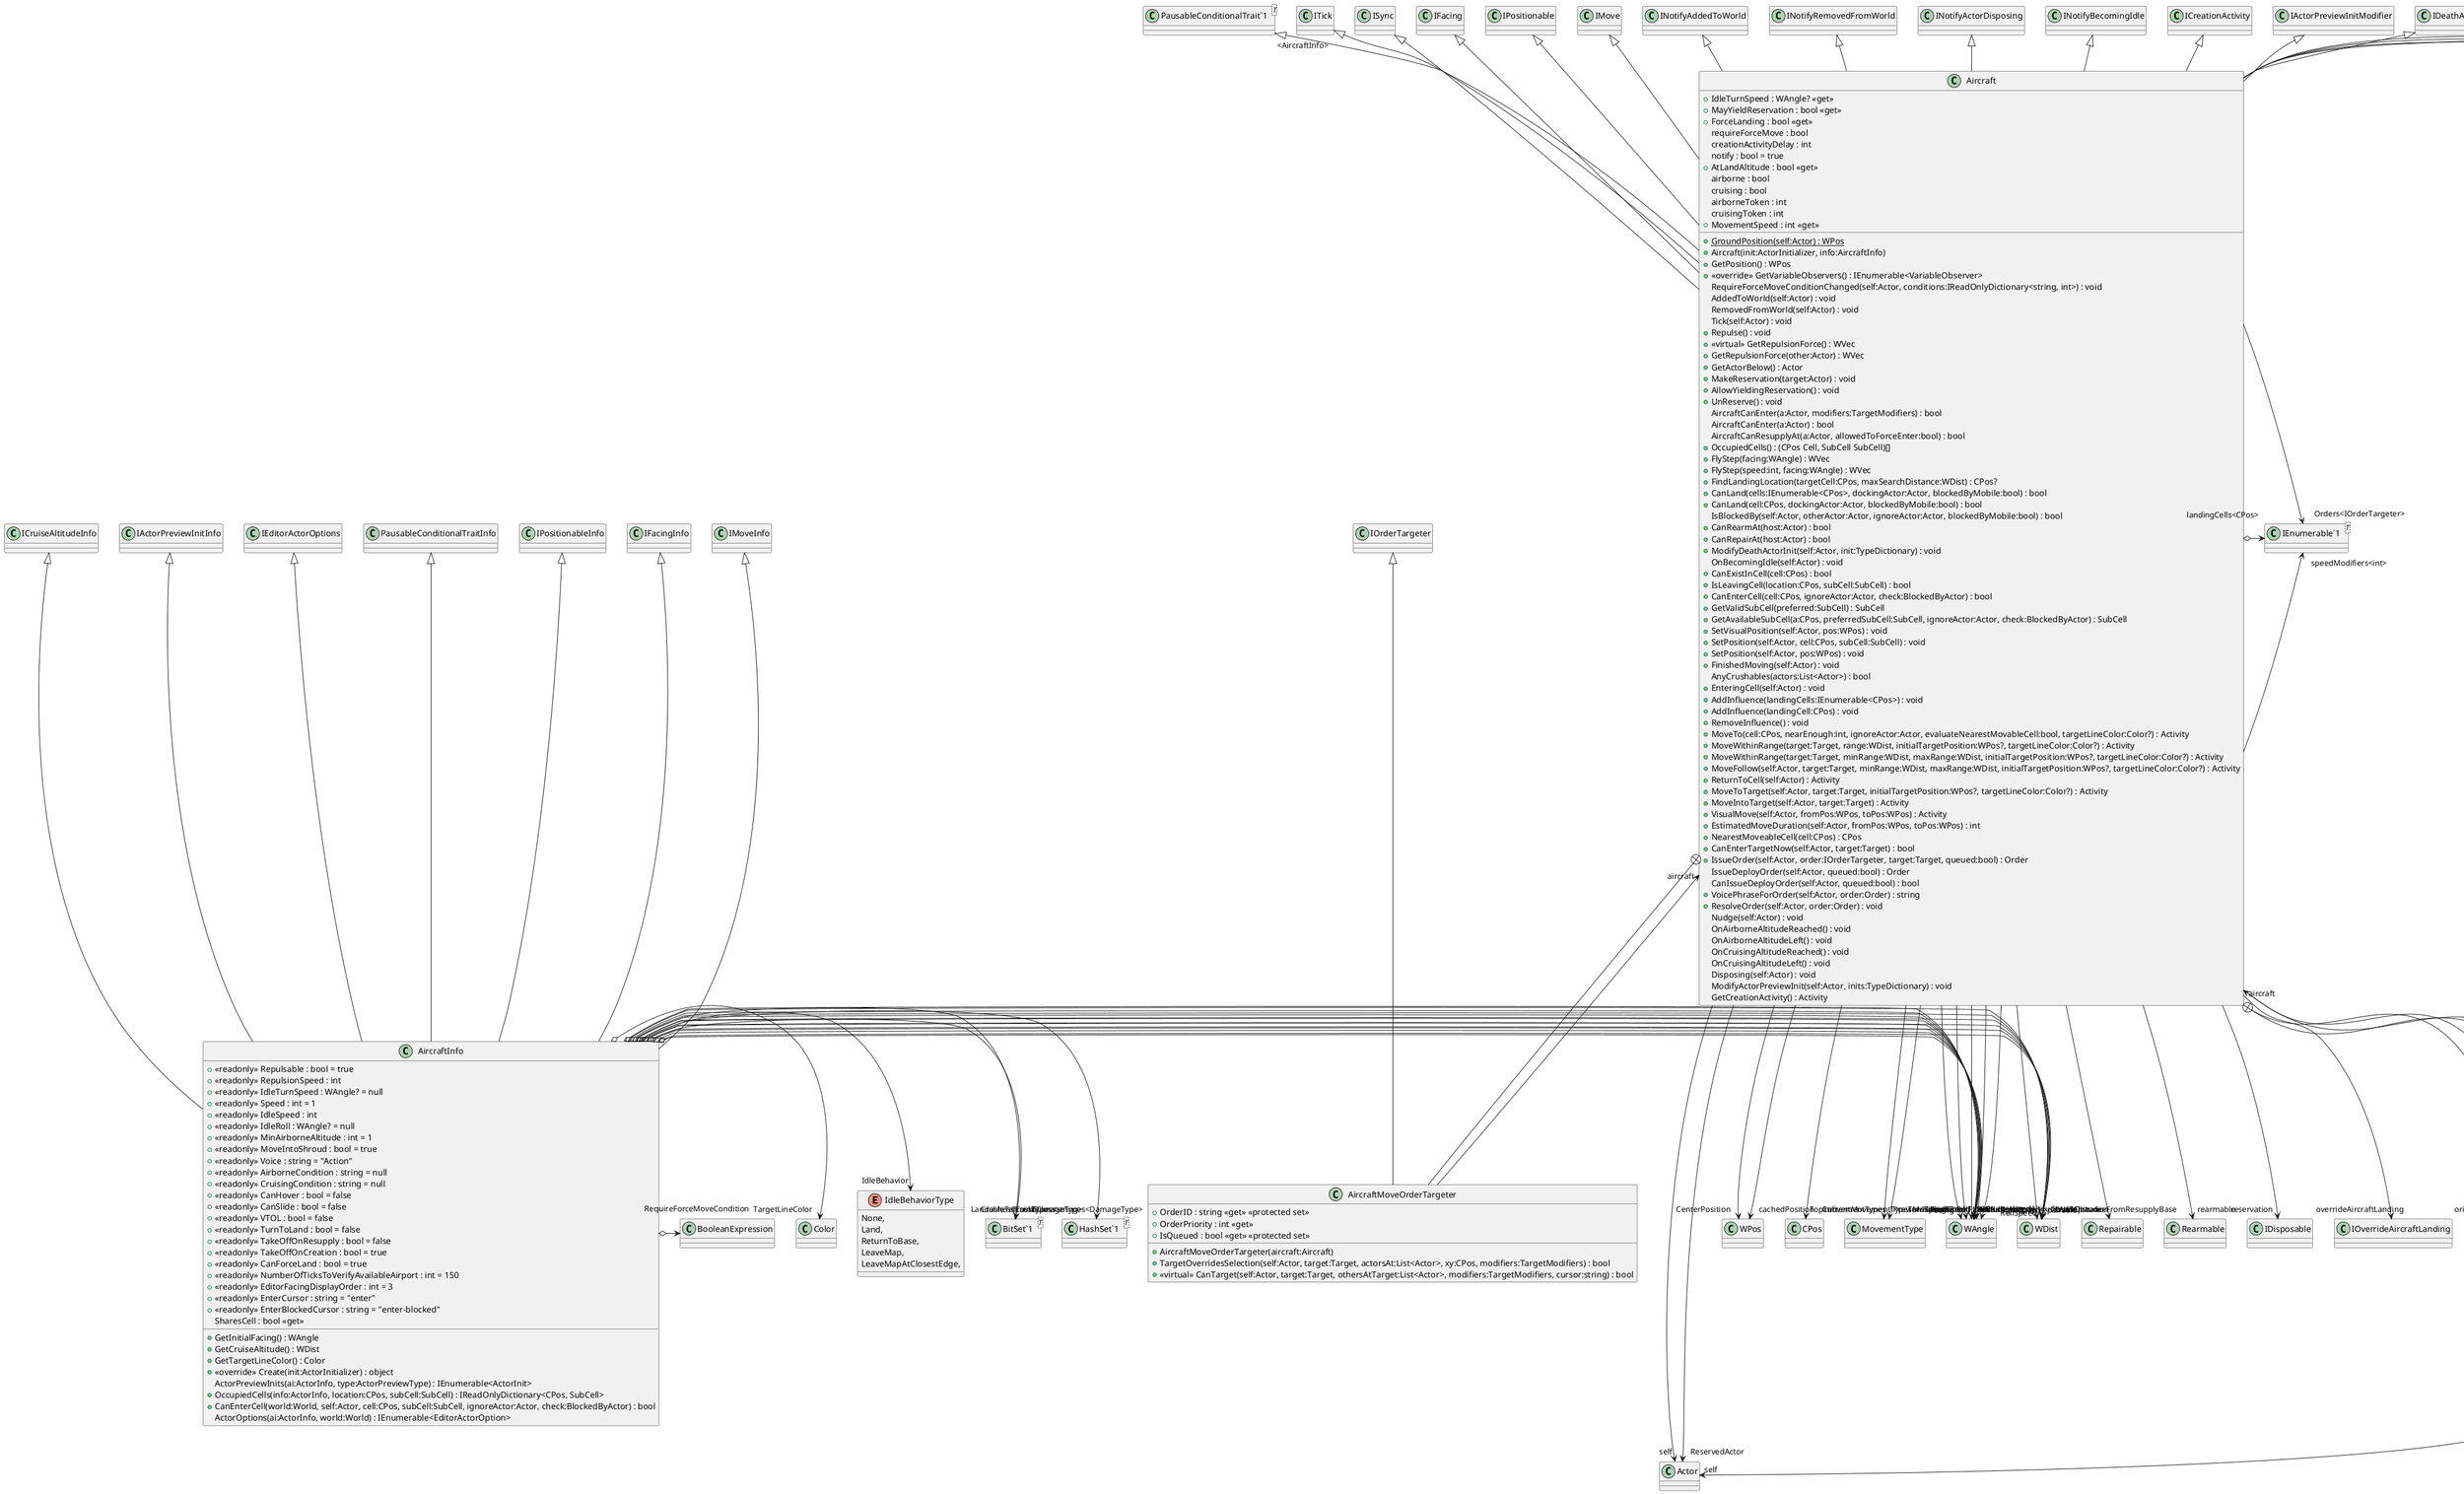 @startuml
enum IdleBehaviorType {
    None,
    Land,
    ReturnToBase,
    LeaveMap,
    LeaveMapAtClosestEdge,
}
class AircraftInfo {
    + <<readonly>> Repulsable : bool = true
    + <<readonly>> RepulsionSpeed : int
    + <<readonly>> IdleTurnSpeed : WAngle? = null
    + <<readonly>> Speed : int = 1
    + <<readonly>> IdleSpeed : int
    + <<readonly>> IdleRoll : WAngle? = null
    + <<readonly>> MinAirborneAltitude : int = 1
    + <<readonly>> MoveIntoShroud : bool = true
    + <<readonly>> Voice : string = "Action"
    + <<readonly>> AirborneCondition : string = null
    + <<readonly>> CruisingCondition : string = null
    + <<readonly>> CanHover : bool = false
    + <<readonly>> CanSlide : bool = false
    + <<readonly>> VTOL : bool = false
    + <<readonly>> TurnToLand : bool = false
    + <<readonly>> TakeOffOnResupply : bool = false
    + <<readonly>> TakeOffOnCreation : bool = true
    + <<readonly>> CanForceLand : bool = true
    + <<readonly>> NumberOfTicksToVerifyAvailableAirport : int = 150
    + <<readonly>> EditorFacingDisplayOrder : int = 3
    + <<readonly>> EnterCursor : string = "enter"
    + <<readonly>> EnterBlockedCursor : string = "enter-blocked"
    + GetInitialFacing() : WAngle
    + GetCruiseAltitude() : WDist
    + GetTargetLineColor() : Color
    + <<override>> Create(init:ActorInitializer) : object
    ActorPreviewInits(ai:ActorInfo, type:ActorPreviewType) : IEnumerable<ActorInit>
    + OccupiedCells(info:ActorInfo, location:CPos, subCell:SubCell) : IReadOnlyDictionary<CPos, SubCell>
    SharesCell : bool <<get>>
    + CanEnterCell(world:World, self:Actor, cell:CPos, subCell:SubCell, ignoreActor:Actor, check:BlockedByActor) : bool
    ActorOptions(ai:ActorInfo, world:World) : IEnumerable<EditorActorOption>
}
class Aircraft {
    + IdleTurnSpeed : WAngle? <<get>>
    + MayYieldReservation : bool <<get>>
    + ForceLanding : bool <<get>>
    requireForceMove : bool
    creationActivityDelay : int
    notify : bool = true
    + {static} GroundPosition(self:Actor) : WPos
    + AtLandAltitude : bool <<get>>
    airborne : bool
    cruising : bool
    airborneToken : int
    cruisingToken : int
    + Aircraft(init:ActorInitializer, info:AircraftInfo)
    + GetPosition() : WPos
    + <<override>> GetVariableObservers() : IEnumerable<VariableObserver>
    RequireForceMoveConditionChanged(self:Actor, conditions:IReadOnlyDictionary<string, int>) : void
    AddedToWorld(self:Actor) : void
    RemovedFromWorld(self:Actor) : void
    Tick(self:Actor) : void
    + Repulse() : void
    + <<virtual>> GetRepulsionForce() : WVec
    + GetRepulsionForce(other:Actor) : WVec
    + GetActorBelow() : Actor
    + MakeReservation(target:Actor) : void
    + AllowYieldingReservation() : void
    + UnReserve() : void
    AircraftCanEnter(a:Actor, modifiers:TargetModifiers) : bool
    AircraftCanEnter(a:Actor) : bool
    AircraftCanResupplyAt(a:Actor, allowedToForceEnter:bool) : bool
    + MovementSpeed : int <<get>>
    + OccupiedCells() : (CPos Cell, SubCell SubCell)[]
    + FlyStep(facing:WAngle) : WVec
    + FlyStep(speed:int, facing:WAngle) : WVec
    + FindLandingLocation(targetCell:CPos, maxSearchDistance:WDist) : CPos?
    + CanLand(cells:IEnumerable<CPos>, dockingActor:Actor, blockedByMobile:bool) : bool
    + CanLand(cell:CPos, dockingActor:Actor, blockedByMobile:bool) : bool
    IsBlockedBy(self:Actor, otherActor:Actor, ignoreActor:Actor, blockedByMobile:bool) : bool
    + CanRearmAt(host:Actor) : bool
    + CanRepairAt(host:Actor) : bool
    + ModifyDeathActorInit(self:Actor, init:TypeDictionary) : void
    OnBecomingIdle(self:Actor) : void
    + CanExistInCell(cell:CPos) : bool
    + IsLeavingCell(location:CPos, subCell:SubCell) : bool
    + CanEnterCell(cell:CPos, ignoreActor:Actor, check:BlockedByActor) : bool
    + GetValidSubCell(preferred:SubCell) : SubCell
    + GetAvailableSubCell(a:CPos, preferredSubCell:SubCell, ignoreActor:Actor, check:BlockedByActor) : SubCell
    + SetVisualPosition(self:Actor, pos:WPos) : void
    + SetPosition(self:Actor, cell:CPos, subCell:SubCell) : void
    + SetPosition(self:Actor, pos:WPos) : void
    + FinishedMoving(self:Actor) : void
    AnyCrushables(actors:List<Actor>) : bool
    + EnteringCell(self:Actor) : void
    + AddInfluence(landingCells:IEnumerable<CPos>) : void
    + AddInfluence(landingCell:CPos) : void
    + RemoveInfluence() : void
    + MoveTo(cell:CPos, nearEnough:int, ignoreActor:Actor, evaluateNearestMovableCell:bool, targetLineColor:Color?) : Activity
    + MoveWithinRange(target:Target, range:WDist, initialTargetPosition:WPos?, targetLineColor:Color?) : Activity
    + MoveWithinRange(target:Target, minRange:WDist, maxRange:WDist, initialTargetPosition:WPos?, targetLineColor:Color?) : Activity
    + MoveFollow(self:Actor, target:Target, minRange:WDist, maxRange:WDist, initialTargetPosition:WPos?, targetLineColor:Color?) : Activity
    + ReturnToCell(self:Actor) : Activity
    + MoveToTarget(self:Actor, target:Target, initialTargetPosition:WPos?, targetLineColor:Color?) : Activity
    + MoveIntoTarget(self:Actor, target:Target) : Activity
    + VisualMove(self:Actor, fromPos:WPos, toPos:WPos) : Activity
    + EstimatedMoveDuration(self:Actor, fromPos:WPos, toPos:WPos) : int
    + NearestMoveableCell(cell:CPos) : CPos
    + CanEnterTargetNow(self:Actor, target:Target) : bool
    + IssueOrder(self:Actor, order:IOrderTargeter, target:Target, queued:bool) : Order
    IssueDeployOrder(self:Actor, queued:bool) : Order
    CanIssueDeployOrder(self:Actor, queued:bool) : bool
    + VoicePhraseForOrder(self:Actor, order:Order) : string
    + ResolveOrder(self:Actor, order:Order) : void
    Nudge(self:Actor) : void
    OnAirborneAltitudeReached() : void
    OnAirborneAltitudeLeft() : void
    OnCruisingAltitudeReached() : void
    OnCruisingAltitudeLeft() : void
    Disposing(self:Actor) : void
    ModifyActorPreviewInit(self:Actor, inits:TypeDictionary) : void
    GetCreationActivity() : Activity
}
class "HashSet`1"<T> {
}
class "BitSet`1"<T> {
}
class "PausableConditionalTrait`1"<T> {
}
class "IEnumerable`1"<T> {
}
class AssociateWithAirfieldActivity {
    <<readonly>> delay : int
    + AssociateWithAirfieldActivity(self:Actor, delay:int)
    + <<override>> Tick(self:Actor) : bool
}
class AircraftMoveOrderTargeter {
    + OrderID : string <<get>> <<protected set>>
    + OrderPriority : int <<get>>
    + IsQueued : bool <<get>> <<protected set>>
    + AircraftMoveOrderTargeter(aircraft:Aircraft)
    + TargetOverridesSelection(self:Actor, target:Target, actorsAt:List<Actor>, xy:CPos, modifiers:TargetModifiers) : bool
    + <<virtual>> CanTarget(self:Actor, target:Target, othersAtTarget:List<Actor>, modifiers:TargetModifiers, cursor:string) : bool
}
PausableConditionalTraitInfo <|-- AircraftInfo
IPositionableInfo <|-- AircraftInfo
IFacingInfo <|-- AircraftInfo
IMoveInfo <|-- AircraftInfo
ICruiseAltitudeInfo <|-- AircraftInfo
IActorPreviewInitInfo <|-- AircraftInfo
IEditorActorOptions <|-- AircraftInfo
AircraftInfo o-> "IdleBehavior" IdleBehaviorType
AircraftInfo o-> "CruiseAltitude" WDist
AircraftInfo o-> "IdealSeparation" WDist
AircraftInfo o-> "InitialFacing" WAngle
AircraftInfo o-> "TurnSpeed" WAngle
AircraftInfo o-> "Pitch" WAngle
AircraftInfo o-> "PitchSpeed" WAngle
AircraftInfo o-> "Roll" WAngle
AircraftInfo o-> "RollSpeed" WAngle
AircraftInfo o-> "LandableTerrainTypes<string>" "HashSet`1"
AircraftInfo o-> "Crushes<CrushClass>" "BitSet`1"
AircraftInfo o-> "CrushDamageTypes<DamageType>" "BitSet`1"
AircraftInfo o-> "TargetLineColor" Color
AircraftInfo o-> "LandAltitude" WDist
AircraftInfo o-> "LandRange" WDist
AircraftInfo o-> "MaximumPitch" WAngle
AircraftInfo o-> "AltitudeVelocity" WDist
AircraftInfo o-> "WaitDistanceFromResupplyBase" WDist
AircraftInfo o-> "PreviewFacing" WAngle
AircraftInfo o-> "RequireForceMoveCondition" BooleanExpression
"PausableConditionalTrait`1" "<AircraftInfo>" <|-- Aircraft
ITick <|-- Aircraft
ISync <|-- Aircraft
IFacing <|-- Aircraft
IPositionable <|-- Aircraft
IMove <|-- Aircraft
INotifyAddedToWorld <|-- Aircraft
INotifyRemovedFromWorld <|-- Aircraft
INotifyActorDisposing <|-- Aircraft
INotifyBecomingIdle <|-- Aircraft
ICreationActivity <|-- Aircraft
IActorPreviewInitModifier <|-- Aircraft
IDeathActorInitModifier <|-- Aircraft
IIssueDeployOrder <|-- Aircraft
IIssueOrder <|-- Aircraft
IResolveOrder <|-- Aircraft
IOrderVoice <|-- Aircraft
Aircraft --> "self" Actor
Aircraft --> "repairable" Repairable
Aircraft --> "rearmable" Rearmable
Aircraft --> "reservation" IDisposable
Aircraft --> "speedModifiers<int>" "IEnumerable`1"
Aircraft --> "overrideAircraftLanding" IOverrideAircraftLanding
Aircraft --> "orientation" WRot
Aircraft --> "Facing" WAngle
Aircraft --> "Pitch" WAngle
Aircraft --> "Roll" WAngle
Aircraft --> "Orientation" WRot
Aircraft --> "CenterPosition" WPos
Aircraft --> "TopLeft" CPos
Aircraft --> "TurnSpeed" WAngle
Aircraft --> "ReservedActor" Actor
Aircraft o-> "landingCells<CPos>" "IEnumerable`1"
Aircraft --> "movementTypes" MovementType
Aircraft --> "cachedPosition" WPos
Aircraft --> "cachedFacing" WAngle
Aircraft --> "LandAltitude" WDist
Aircraft --> "CurrentMovementTypes" MovementType
Aircraft --> "Orders<IOrderTargeter>" "IEnumerable`1"
Aircraft +-- AssociateWithAirfieldActivity
Activity <|-- AssociateWithAirfieldActivity
AssociateWithAirfieldActivity --> "self" Actor
AssociateWithAirfieldActivity --> "aircraft" Aircraft
Aircraft +-- AircraftMoveOrderTargeter
IOrderTargeter <|-- AircraftMoveOrderTargeter
AircraftMoveOrderTargeter --> "aircraft" Aircraft
@enduml
